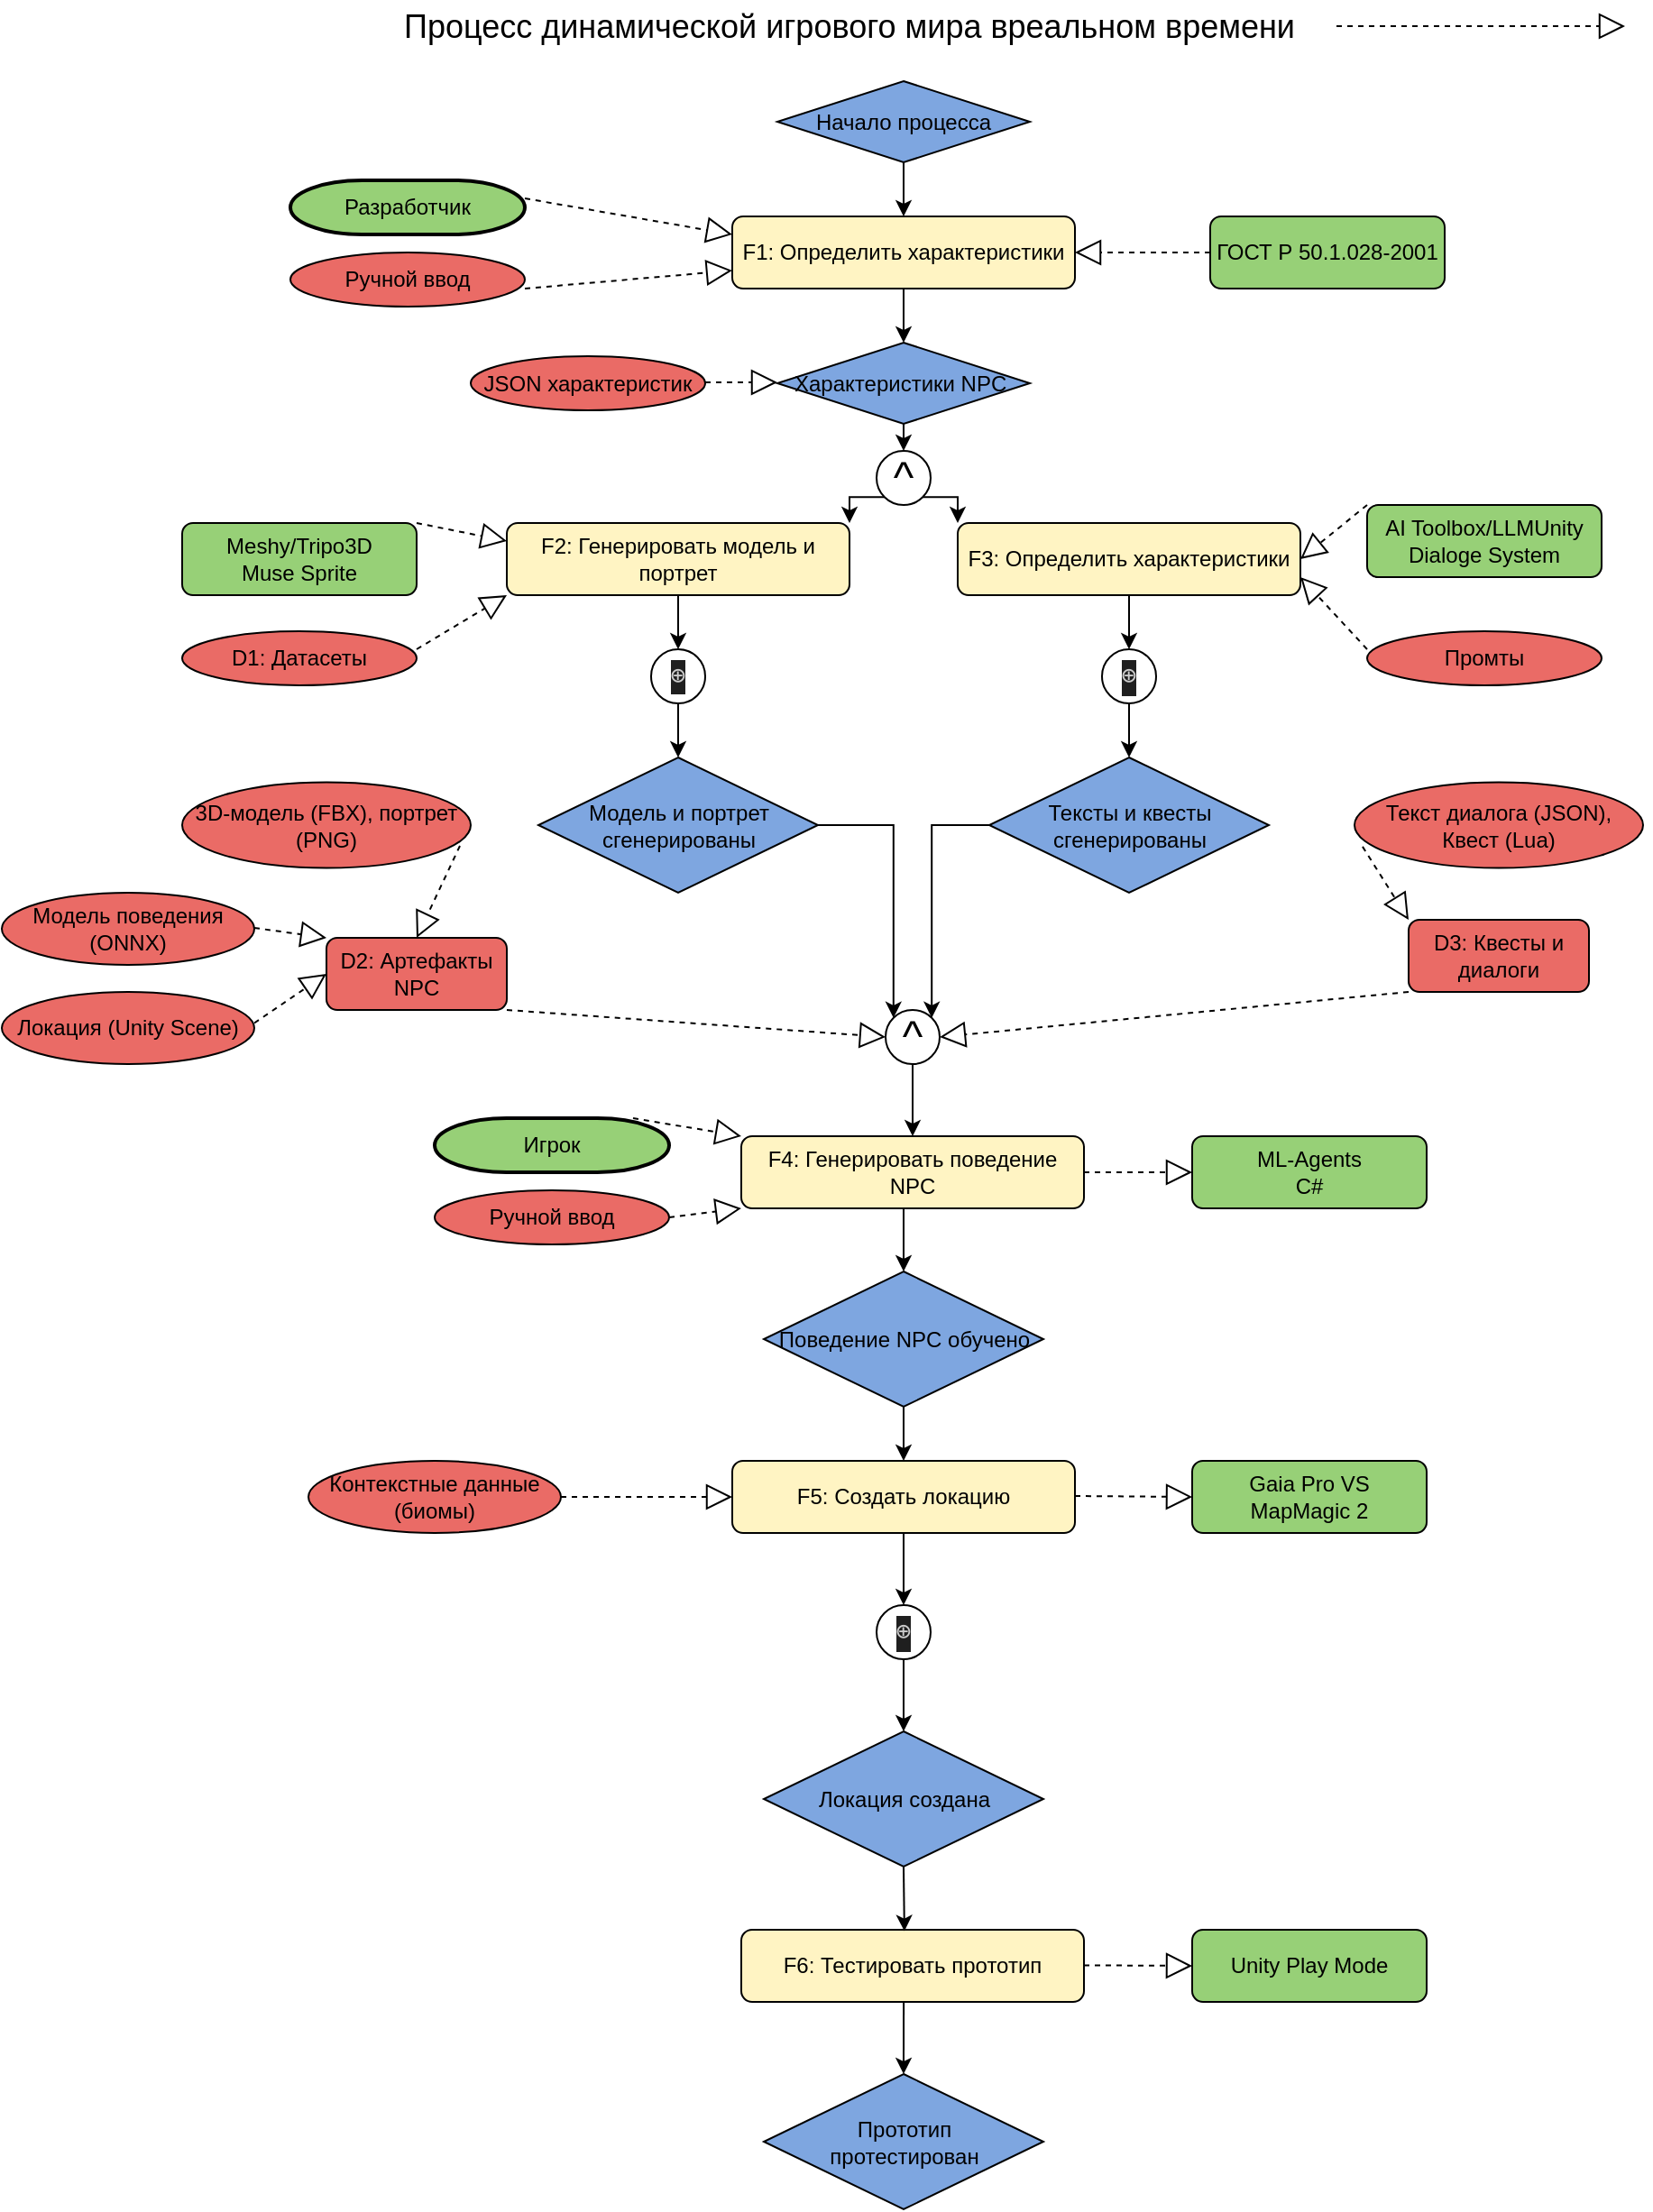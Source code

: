 <mxfile version="28.1.2">
  <diagram name="Страница — 1" id="WOTC2RFd6Ww7UqOvjQHq">
    <mxGraphModel dx="3397" dy="1528" grid="1" gridSize="10" guides="1" tooltips="1" connect="1" arrows="1" fold="1" page="1" pageScale="1" pageWidth="827" pageHeight="1169" math="0" shadow="0">
      <root>
        <mxCell id="0" />
        <mxCell id="1" parent="0" />
        <mxCell id="tVUnhFtpnOFTxOjMob7F-2" value="&lt;font style=&quot;font-size: 18px;&quot;&gt;Процесс динамической игрового мира вреальном времени&lt;/font&gt;" style="text;html=1;align=center;verticalAlign=middle;whiteSpace=wrap;rounded=0;" vertex="1" parent="1">
          <mxGeometry x="20" y="40" width="780" height="30" as="geometry" />
        </mxCell>
        <mxCell id="tVUnhFtpnOFTxOjMob7F-4" value="Ручной ввод" style="ellipse;whiteSpace=wrap;html=1;fillColor=#EA6B66;" vertex="1" parent="1">
          <mxGeometry x="100" y="180" width="130" height="30" as="geometry" />
        </mxCell>
        <mxCell id="tVUnhFtpnOFTxOjMob7F-12" style="edgeStyle=orthogonalEdgeStyle;rounded=0;orthogonalLoop=1;jettySize=auto;html=1;exitX=0.5;exitY=1;exitDx=0;exitDy=0;entryX=0.5;entryY=0;entryDx=0;entryDy=0;" edge="1" parent="1" source="tVUnhFtpnOFTxOjMob7F-5" target="tVUnhFtpnOFTxOjMob7F-7">
          <mxGeometry relative="1" as="geometry" />
        </mxCell>
        <mxCell id="tVUnhFtpnOFTxOjMob7F-5" value="Начало процесса" style="rhombus;whiteSpace=wrap;html=1;fillColor=#7EA6E0;" vertex="1" parent="1">
          <mxGeometry x="370" y="85" width="140" height="45" as="geometry" />
        </mxCell>
        <mxCell id="tVUnhFtpnOFTxOjMob7F-6" value="Разработчик" style="strokeWidth=2;html=1;shape=mxgraph.flowchart.terminator;whiteSpace=wrap;fillColor=#97D077;" vertex="1" parent="1">
          <mxGeometry x="100" y="140" width="130" height="30" as="geometry" />
        </mxCell>
        <mxCell id="tVUnhFtpnOFTxOjMob7F-16" style="edgeStyle=orthogonalEdgeStyle;rounded=0;orthogonalLoop=1;jettySize=auto;html=1;exitX=0.5;exitY=1;exitDx=0;exitDy=0;entryX=0.5;entryY=0;entryDx=0;entryDy=0;" edge="1" parent="1" source="tVUnhFtpnOFTxOjMob7F-7" target="tVUnhFtpnOFTxOjMob7F-15">
          <mxGeometry relative="1" as="geometry" />
        </mxCell>
        <mxCell id="tVUnhFtpnOFTxOjMob7F-7" value="F1: Определить характеристики" style="rounded=1;whiteSpace=wrap;html=1;fillColor=#FFF4C3;" vertex="1" parent="1">
          <mxGeometry x="345" y="160" width="190" height="40" as="geometry" />
        </mxCell>
        <mxCell id="tVUnhFtpnOFTxOjMob7F-9" value="ГОСТ Р 50.1.028-2001" style="rounded=1;whiteSpace=wrap;html=1;fillColor=#97D077;" vertex="1" parent="1">
          <mxGeometry x="610" y="160" width="130" height="40" as="geometry" />
        </mxCell>
        <mxCell id="tVUnhFtpnOFTxOjMob7F-10" value="" style="endArrow=block;dashed=1;endFill=0;endSize=12;html=1;rounded=0;entryX=0;entryY=0.25;entryDx=0;entryDy=0;" edge="1" parent="1" target="tVUnhFtpnOFTxOjMob7F-7">
          <mxGeometry width="160" relative="1" as="geometry">
            <mxPoint x="230" y="150" as="sourcePoint" />
            <mxPoint x="390" y="150" as="targetPoint" />
          </mxGeometry>
        </mxCell>
        <mxCell id="tVUnhFtpnOFTxOjMob7F-11" value="" style="endArrow=block;dashed=1;endFill=0;endSize=12;html=1;rounded=0;entryX=0;entryY=0.75;entryDx=0;entryDy=0;" edge="1" parent="1" target="tVUnhFtpnOFTxOjMob7F-7">
          <mxGeometry width="160" relative="1" as="geometry">
            <mxPoint x="230" y="200" as="sourcePoint" />
            <mxPoint x="345" y="220" as="targetPoint" />
          </mxGeometry>
        </mxCell>
        <mxCell id="tVUnhFtpnOFTxOjMob7F-13" value="" style="endArrow=block;dashed=1;endFill=0;endSize=12;html=1;rounded=0;" edge="1" parent="1">
          <mxGeometry width="160" relative="1" as="geometry">
            <mxPoint x="680" y="54.5" as="sourcePoint" />
            <mxPoint x="840" y="54.5" as="targetPoint" />
          </mxGeometry>
        </mxCell>
        <mxCell id="tVUnhFtpnOFTxOjMob7F-14" value="" style="endArrow=block;dashed=1;endFill=0;endSize=12;html=1;rounded=0;entryX=1;entryY=0.5;entryDx=0;entryDy=0;exitX=0;exitY=0.5;exitDx=0;exitDy=0;" edge="1" parent="1" source="tVUnhFtpnOFTxOjMob7F-9" target="tVUnhFtpnOFTxOjMob7F-7">
          <mxGeometry width="160" relative="1" as="geometry">
            <mxPoint x="560" y="179.5" as="sourcePoint" />
            <mxPoint x="720" y="179.5" as="targetPoint" />
          </mxGeometry>
        </mxCell>
        <mxCell id="tVUnhFtpnOFTxOjMob7F-20" style="edgeStyle=orthogonalEdgeStyle;rounded=0;orthogonalLoop=1;jettySize=auto;html=1;exitX=0.5;exitY=1;exitDx=0;exitDy=0;entryX=0.5;entryY=0;entryDx=0;entryDy=0;" edge="1" parent="1" source="tVUnhFtpnOFTxOjMob7F-15" target="tVUnhFtpnOFTxOjMob7F-19">
          <mxGeometry relative="1" as="geometry" />
        </mxCell>
        <mxCell id="tVUnhFtpnOFTxOjMob7F-15" value="Характеристики NPC&amp;nbsp;" style="rhombus;whiteSpace=wrap;html=1;fillColor=#7EA6E0;" vertex="1" parent="1">
          <mxGeometry x="370" y="230" width="140" height="45" as="geometry" />
        </mxCell>
        <mxCell id="tVUnhFtpnOFTxOjMob7F-17" value="JSON характеристик" style="ellipse;whiteSpace=wrap;html=1;fillColor=#EA6B66;" vertex="1" parent="1">
          <mxGeometry x="200" y="237.5" width="130" height="30" as="geometry" />
        </mxCell>
        <mxCell id="tVUnhFtpnOFTxOjMob7F-18" value="" style="endArrow=block;dashed=1;endFill=0;endSize=12;html=1;rounded=0;" edge="1" parent="1">
          <mxGeometry width="160" relative="1" as="geometry">
            <mxPoint x="330" y="252" as="sourcePoint" />
            <mxPoint x="370" y="252" as="targetPoint" />
          </mxGeometry>
        </mxCell>
        <mxCell id="tVUnhFtpnOFTxOjMob7F-23" style="edgeStyle=orthogonalEdgeStyle;rounded=0;orthogonalLoop=1;jettySize=auto;html=1;exitX=1;exitY=1;exitDx=0;exitDy=0;entryX=0;entryY=0;entryDx=0;entryDy=0;" edge="1" parent="1" source="tVUnhFtpnOFTxOjMob7F-19" target="tVUnhFtpnOFTxOjMob7F-22">
          <mxGeometry relative="1" as="geometry" />
        </mxCell>
        <mxCell id="tVUnhFtpnOFTxOjMob7F-24" style="edgeStyle=orthogonalEdgeStyle;rounded=0;orthogonalLoop=1;jettySize=auto;html=1;exitX=0;exitY=1;exitDx=0;exitDy=0;entryX=1;entryY=0;entryDx=0;entryDy=0;" edge="1" parent="1" source="tVUnhFtpnOFTxOjMob7F-19" target="tVUnhFtpnOFTxOjMob7F-21">
          <mxGeometry relative="1" as="geometry" />
        </mxCell>
        <mxCell id="tVUnhFtpnOFTxOjMob7F-19" value="&lt;font style=&quot;font-size: 24px;&quot;&gt;^&lt;/font&gt;" style="ellipse;whiteSpace=wrap;html=1;aspect=fixed;" vertex="1" parent="1">
          <mxGeometry x="425" y="290" width="30" height="30" as="geometry" />
        </mxCell>
        <mxCell id="tVUnhFtpnOFTxOjMob7F-35" style="edgeStyle=orthogonalEdgeStyle;rounded=0;orthogonalLoop=1;jettySize=auto;html=1;exitX=0.5;exitY=1;exitDx=0;exitDy=0;" edge="1" parent="1" source="tVUnhFtpnOFTxOjMob7F-21" target="tVUnhFtpnOFTxOjMob7F-33">
          <mxGeometry relative="1" as="geometry" />
        </mxCell>
        <mxCell id="tVUnhFtpnOFTxOjMob7F-21" value="F2: Генерировать модель и портрет" style="rounded=1;whiteSpace=wrap;html=1;fillColor=#FFF4C3;" vertex="1" parent="1">
          <mxGeometry x="220" y="330" width="190" height="40" as="geometry" />
        </mxCell>
        <mxCell id="tVUnhFtpnOFTxOjMob7F-36" style="edgeStyle=orthogonalEdgeStyle;rounded=0;orthogonalLoop=1;jettySize=auto;html=1;exitX=0.5;exitY=1;exitDx=0;exitDy=0;entryX=0.5;entryY=0;entryDx=0;entryDy=0;" edge="1" parent="1" source="tVUnhFtpnOFTxOjMob7F-22" target="tVUnhFtpnOFTxOjMob7F-34">
          <mxGeometry relative="1" as="geometry" />
        </mxCell>
        <mxCell id="tVUnhFtpnOFTxOjMob7F-22" value="F3: Определить характеристики" style="rounded=1;whiteSpace=wrap;html=1;fillColor=#FFF4C3;" vertex="1" parent="1">
          <mxGeometry x="470" y="330" width="190" height="40" as="geometry" />
        </mxCell>
        <mxCell id="tVUnhFtpnOFTxOjMob7F-25" value="Meshy/Tripo3D&lt;br&gt;Muse Sprite" style="rounded=1;whiteSpace=wrap;html=1;fillColor=#97D077;" vertex="1" parent="1">
          <mxGeometry x="40" y="330" width="130" height="40" as="geometry" />
        </mxCell>
        <mxCell id="tVUnhFtpnOFTxOjMob7F-26" value="D1: Датасеты" style="ellipse;whiteSpace=wrap;html=1;fillColor=#EA6B66;" vertex="1" parent="1">
          <mxGeometry x="40" y="390" width="130" height="30" as="geometry" />
        </mxCell>
        <mxCell id="tVUnhFtpnOFTxOjMob7F-27" value="" style="endArrow=block;dashed=1;endFill=0;endSize=12;html=1;rounded=0;entryX=0;entryY=1;entryDx=0;entryDy=0;" edge="1" parent="1" target="tVUnhFtpnOFTxOjMob7F-21">
          <mxGeometry width="160" relative="1" as="geometry">
            <mxPoint x="170" y="400" as="sourcePoint" />
            <mxPoint x="285" y="390" as="targetPoint" />
          </mxGeometry>
        </mxCell>
        <mxCell id="tVUnhFtpnOFTxOjMob7F-28" value="" style="endArrow=block;dashed=1;endFill=0;endSize=12;html=1;rounded=0;" edge="1" parent="1">
          <mxGeometry width="160" relative="1" as="geometry">
            <mxPoint x="170" y="330" as="sourcePoint" />
            <mxPoint x="220" y="340" as="targetPoint" />
          </mxGeometry>
        </mxCell>
        <mxCell id="tVUnhFtpnOFTxOjMob7F-29" value="AI Toolbox/LLMUnity&lt;br&gt;Dialoge System" style="rounded=1;whiteSpace=wrap;html=1;fillColor=#97D077;" vertex="1" parent="1">
          <mxGeometry x="697" y="320" width="130" height="40" as="geometry" />
        </mxCell>
        <mxCell id="tVUnhFtpnOFTxOjMob7F-30" value="Промты" style="ellipse;whiteSpace=wrap;html=1;fillColor=#EA6B66;" vertex="1" parent="1">
          <mxGeometry x="697" y="390" width="130" height="30" as="geometry" />
        </mxCell>
        <mxCell id="tVUnhFtpnOFTxOjMob7F-31" value="" style="endArrow=block;dashed=1;endFill=0;endSize=12;html=1;rounded=0;entryX=1;entryY=0.75;entryDx=0;entryDy=0;" edge="1" parent="1" target="tVUnhFtpnOFTxOjMob7F-22">
          <mxGeometry width="160" relative="1" as="geometry">
            <mxPoint x="697" y="400" as="sourcePoint" />
            <mxPoint x="670" y="370" as="targetPoint" />
          </mxGeometry>
        </mxCell>
        <mxCell id="tVUnhFtpnOFTxOjMob7F-32" value="" style="endArrow=block;dashed=1;endFill=0;endSize=12;html=1;rounded=0;exitX=0;exitY=0;exitDx=0;exitDy=0;entryX=1;entryY=0.5;entryDx=0;entryDy=0;" edge="1" parent="1" source="tVUnhFtpnOFTxOjMob7F-29" target="tVUnhFtpnOFTxOjMob7F-22">
          <mxGeometry width="160" relative="1" as="geometry">
            <mxPoint x="640" y="280" as="sourcePoint" />
            <mxPoint x="670" y="340" as="targetPoint" />
          </mxGeometry>
        </mxCell>
        <mxCell id="tVUnhFtpnOFTxOjMob7F-41" style="edgeStyle=orthogonalEdgeStyle;rounded=0;orthogonalLoop=1;jettySize=auto;html=1;exitX=0.5;exitY=1;exitDx=0;exitDy=0;entryX=0.5;entryY=0;entryDx=0;entryDy=0;" edge="1" parent="1" source="tVUnhFtpnOFTxOjMob7F-33" target="tVUnhFtpnOFTxOjMob7F-37">
          <mxGeometry relative="1" as="geometry" />
        </mxCell>
        <mxCell id="tVUnhFtpnOFTxOjMob7F-33" value="&lt;div style=&quot;color: rgb(204, 204, 204); background-color: rgb(31, 31, 31); font-family: Consolas, &amp;quot;Courier New&amp;quot;, monospace; font-size: 14px; line-height: 19px; white-space: pre;&quot;&gt;⊕&lt;/div&gt;" style="ellipse;whiteSpace=wrap;html=1;aspect=fixed;" vertex="1" parent="1">
          <mxGeometry x="300" y="400" width="30" height="30" as="geometry" />
        </mxCell>
        <mxCell id="tVUnhFtpnOFTxOjMob7F-40" style="edgeStyle=orthogonalEdgeStyle;rounded=0;orthogonalLoop=1;jettySize=auto;html=1;exitX=0.5;exitY=1;exitDx=0;exitDy=0;entryX=0.5;entryY=0;entryDx=0;entryDy=0;" edge="1" parent="1" source="tVUnhFtpnOFTxOjMob7F-34" target="tVUnhFtpnOFTxOjMob7F-39">
          <mxGeometry relative="1" as="geometry" />
        </mxCell>
        <mxCell id="tVUnhFtpnOFTxOjMob7F-34" value="&lt;div style=&quot;background-color: rgb(31, 31, 31); line-height: 19px; color: rgb(204, 204, 204);&quot;&gt;&lt;font face=&quot;Consolas, Courier New, monospace&quot; color=&quot;#cccccc&quot;&gt;&lt;span style=&quot;font-size: 14px; white-space: pre;&quot;&gt;⊕&lt;/span&gt;&lt;/font&gt;&lt;/div&gt;" style="ellipse;whiteSpace=wrap;html=1;aspect=fixed;" vertex="1" parent="1">
          <mxGeometry x="550" y="400" width="30" height="30" as="geometry" />
        </mxCell>
        <mxCell id="tVUnhFtpnOFTxOjMob7F-44" style="edgeStyle=orthogonalEdgeStyle;rounded=0;orthogonalLoop=1;jettySize=auto;html=1;exitX=1;exitY=0.5;exitDx=0;exitDy=0;entryX=0;entryY=0;entryDx=0;entryDy=0;" edge="1" parent="1" source="tVUnhFtpnOFTxOjMob7F-37" target="tVUnhFtpnOFTxOjMob7F-42">
          <mxGeometry relative="1" as="geometry" />
        </mxCell>
        <mxCell id="tVUnhFtpnOFTxOjMob7F-37" value="Модель и портрет сгенерированы" style="rhombus;whiteSpace=wrap;html=1;fillColor=#7EA6E0;" vertex="1" parent="1">
          <mxGeometry x="237.5" y="460" width="155" height="75" as="geometry" />
        </mxCell>
        <mxCell id="tVUnhFtpnOFTxOjMob7F-43" style="edgeStyle=orthogonalEdgeStyle;rounded=0;orthogonalLoop=1;jettySize=auto;html=1;exitX=0;exitY=0.5;exitDx=0;exitDy=0;entryX=1;entryY=0;entryDx=0;entryDy=0;" edge="1" parent="1" source="tVUnhFtpnOFTxOjMob7F-39" target="tVUnhFtpnOFTxOjMob7F-42">
          <mxGeometry relative="1" as="geometry" />
        </mxCell>
        <mxCell id="tVUnhFtpnOFTxOjMob7F-39" value="Тексты и квесты сгенерированы" style="rhombus;whiteSpace=wrap;html=1;fillColor=#7EA6E0;" vertex="1" parent="1">
          <mxGeometry x="487.5" y="460" width="155" height="75" as="geometry" />
        </mxCell>
        <mxCell id="tVUnhFtpnOFTxOjMob7F-54" style="edgeStyle=orthogonalEdgeStyle;rounded=0;orthogonalLoop=1;jettySize=auto;html=1;exitX=0.5;exitY=1;exitDx=0;exitDy=0;entryX=0.5;entryY=0;entryDx=0;entryDy=0;" edge="1" parent="1" source="tVUnhFtpnOFTxOjMob7F-42" target="tVUnhFtpnOFTxOjMob7F-53">
          <mxGeometry relative="1" as="geometry" />
        </mxCell>
        <mxCell id="tVUnhFtpnOFTxOjMob7F-42" value="&lt;font style=&quot;font-size: 24px;&quot;&gt;^&lt;/font&gt;" style="ellipse;whiteSpace=wrap;html=1;aspect=fixed;" vertex="1" parent="1">
          <mxGeometry x="430" y="600" width="30" height="30" as="geometry" />
        </mxCell>
        <mxCell id="tVUnhFtpnOFTxOjMob7F-45" value="Текст диалога (JSON), Квест (Lua)" style="ellipse;whiteSpace=wrap;html=1;fillColor=#EA6B66;" vertex="1" parent="1">
          <mxGeometry x="690" y="473.75" width="160" height="47.5" as="geometry" />
        </mxCell>
        <mxCell id="tVUnhFtpnOFTxOjMob7F-46" value="D3: Квесты и диалоги" style="rounded=1;whiteSpace=wrap;html=1;fillColor=#EA6B66;" vertex="1" parent="1">
          <mxGeometry x="720" y="550" width="100" height="40" as="geometry" />
        </mxCell>
        <mxCell id="tVUnhFtpnOFTxOjMob7F-47" value="" style="endArrow=block;dashed=1;endFill=0;endSize=12;html=1;rounded=0;exitX=0.028;exitY=0.751;exitDx=0;exitDy=0;exitPerimeter=0;" edge="1" parent="1" source="tVUnhFtpnOFTxOjMob7F-45">
          <mxGeometry width="160" relative="1" as="geometry">
            <mxPoint x="697" y="505" as="sourcePoint" />
            <mxPoint x="720" y="550" as="targetPoint" />
          </mxGeometry>
        </mxCell>
        <mxCell id="tVUnhFtpnOFTxOjMob7F-48" value="" style="endArrow=block;dashed=1;endFill=0;endSize=12;html=1;rounded=0;exitX=0;exitY=1;exitDx=0;exitDy=0;entryX=1;entryY=0.5;entryDx=0;entryDy=0;" edge="1" parent="1" source="tVUnhFtpnOFTxOjMob7F-46" target="tVUnhFtpnOFTxOjMob7F-42">
          <mxGeometry width="160" relative="1" as="geometry">
            <mxPoint x="660" y="650" as="sourcePoint" />
            <mxPoint x="686" y="691" as="targetPoint" />
          </mxGeometry>
        </mxCell>
        <mxCell id="tVUnhFtpnOFTxOjMob7F-49" value="3D-модель (FBX), портрет (PNG)" style="ellipse;whiteSpace=wrap;html=1;fillColor=#EA6B66;" vertex="1" parent="1">
          <mxGeometry x="40" y="473.75" width="160" height="47.5" as="geometry" />
        </mxCell>
        <mxCell id="tVUnhFtpnOFTxOjMob7F-50" value="" style="endArrow=block;dashed=1;endFill=0;endSize=12;html=1;rounded=0;exitX=0.028;exitY=0.751;exitDx=0;exitDy=0;exitPerimeter=0;" edge="1" parent="1">
          <mxGeometry width="160" relative="1" as="geometry">
            <mxPoint x="194" y="509" as="sourcePoint" />
            <mxPoint x="170" y="560" as="targetPoint" />
          </mxGeometry>
        </mxCell>
        <mxCell id="tVUnhFtpnOFTxOjMob7F-51" value="D2: Артефакты NPC" style="rounded=1;whiteSpace=wrap;html=1;fillColor=#EA6B66;" vertex="1" parent="1">
          <mxGeometry x="120" y="560" width="100" height="40" as="geometry" />
        </mxCell>
        <mxCell id="tVUnhFtpnOFTxOjMob7F-52" value="" style="endArrow=block;dashed=1;endFill=0;endSize=12;html=1;rounded=0;entryX=0;entryY=0.5;entryDx=0;entryDy=0;exitX=1;exitY=1;exitDx=0;exitDy=0;" edge="1" parent="1" source="tVUnhFtpnOFTxOjMob7F-51" target="tVUnhFtpnOFTxOjMob7F-42">
          <mxGeometry width="160" relative="1" as="geometry">
            <mxPoint x="220" y="585" as="sourcePoint" />
            <mxPoint x="335" y="605" as="targetPoint" />
          </mxGeometry>
        </mxCell>
        <mxCell id="tVUnhFtpnOFTxOjMob7F-68" style="edgeStyle=orthogonalEdgeStyle;rounded=0;orthogonalLoop=1;jettySize=auto;html=1;exitX=0.5;exitY=1;exitDx=0;exitDy=0;entryX=0.5;entryY=0;entryDx=0;entryDy=0;" edge="1" parent="1" source="tVUnhFtpnOFTxOjMob7F-53" target="tVUnhFtpnOFTxOjMob7F-67">
          <mxGeometry relative="1" as="geometry" />
        </mxCell>
        <mxCell id="tVUnhFtpnOFTxOjMob7F-53" value="F4: Генерировать поведение NPC" style="rounded=1;whiteSpace=wrap;html=1;fillColor=#FFF4C3;" vertex="1" parent="1">
          <mxGeometry x="350" y="670" width="190" height="40" as="geometry" />
        </mxCell>
        <mxCell id="tVUnhFtpnOFTxOjMob7F-55" value="Игрок" style="strokeWidth=2;html=1;shape=mxgraph.flowchart.terminator;whiteSpace=wrap;fillColor=#97D077;" vertex="1" parent="1">
          <mxGeometry x="180" y="660" width="130" height="30" as="geometry" />
        </mxCell>
        <mxCell id="tVUnhFtpnOFTxOjMob7F-56" value="Ручной ввод" style="ellipse;whiteSpace=wrap;html=1;fillColor=#EA6B66;" vertex="1" parent="1">
          <mxGeometry x="180" y="700" width="130" height="30" as="geometry" />
        </mxCell>
        <mxCell id="tVUnhFtpnOFTxOjMob7F-57" value="" style="endArrow=block;dashed=1;endFill=0;endSize=12;html=1;rounded=0;entryX=0;entryY=0;entryDx=0;entryDy=0;exitX=1;exitY=1;exitDx=0;exitDy=0;" edge="1" parent="1" target="tVUnhFtpnOFTxOjMob7F-53">
          <mxGeometry width="160" relative="1" as="geometry">
            <mxPoint x="290" y="660" as="sourcePoint" />
            <mxPoint x="500" y="675" as="targetPoint" />
          </mxGeometry>
        </mxCell>
        <mxCell id="tVUnhFtpnOFTxOjMob7F-58" value="" style="endArrow=block;dashed=1;endFill=0;endSize=12;html=1;rounded=0;entryX=0;entryY=1;entryDx=0;entryDy=0;exitX=1;exitY=0.5;exitDx=0;exitDy=0;" edge="1" parent="1" source="tVUnhFtpnOFTxOjMob7F-56" target="tVUnhFtpnOFTxOjMob7F-53">
          <mxGeometry width="160" relative="1" as="geometry">
            <mxPoint x="300" y="720" as="sourcePoint" />
            <mxPoint x="360" y="730" as="targetPoint" />
          </mxGeometry>
        </mxCell>
        <mxCell id="tVUnhFtpnOFTxOjMob7F-59" value="ML-Agents&lt;br&gt;C#" style="rounded=1;whiteSpace=wrap;html=1;fillColor=#97D077;" vertex="1" parent="1">
          <mxGeometry x="600" y="670" width="130" height="40" as="geometry" />
        </mxCell>
        <mxCell id="tVUnhFtpnOFTxOjMob7F-60" value="" style="endArrow=block;dashed=1;endFill=0;endSize=12;html=1;rounded=0;entryX=0;entryY=0.5;entryDx=0;entryDy=0;exitX=1;exitY=1;exitDx=0;exitDy=0;" edge="1" parent="1" target="tVUnhFtpnOFTxOjMob7F-59">
          <mxGeometry width="160" relative="1" as="geometry">
            <mxPoint x="540" y="690" as="sourcePoint" />
            <mxPoint x="600" y="700" as="targetPoint" />
          </mxGeometry>
        </mxCell>
        <mxCell id="tVUnhFtpnOFTxOjMob7F-61" value="Модель поведения (ONNX)" style="ellipse;whiteSpace=wrap;html=1;fillColor=#EA6B66;" vertex="1" parent="1">
          <mxGeometry x="-60" y="535" width="140" height="40" as="geometry" />
        </mxCell>
        <mxCell id="tVUnhFtpnOFTxOjMob7F-62" value="Локация (Unity Scene)" style="ellipse;whiteSpace=wrap;html=1;fillColor=#EA6B66;" vertex="1" parent="1">
          <mxGeometry x="-60" y="590" width="140" height="40" as="geometry" />
        </mxCell>
        <mxCell id="tVUnhFtpnOFTxOjMob7F-63" value="Контекстные данные (биомы)" style="ellipse;whiteSpace=wrap;html=1;fillColor=#EA6B66;" vertex="1" parent="1">
          <mxGeometry x="110" y="850" width="140" height="40" as="geometry" />
        </mxCell>
        <mxCell id="tVUnhFtpnOFTxOjMob7F-64" value="" style="endArrow=block;dashed=1;endFill=0;endSize=12;html=1;rounded=0;exitX=0.028;exitY=0.751;exitDx=0;exitDy=0;exitPerimeter=0;entryX=0;entryY=0;entryDx=0;entryDy=0;" edge="1" parent="1" target="tVUnhFtpnOFTxOjMob7F-51">
          <mxGeometry width="160" relative="1" as="geometry">
            <mxPoint x="80" y="554.5" as="sourcePoint" />
            <mxPoint x="56" y="605.5" as="targetPoint" />
          </mxGeometry>
        </mxCell>
        <mxCell id="tVUnhFtpnOFTxOjMob7F-65" value="" style="endArrow=block;dashed=1;endFill=0;endSize=12;html=1;rounded=0;exitX=0.028;exitY=0.751;exitDx=0;exitDy=0;exitPerimeter=0;entryX=0;entryY=0.5;entryDx=0;entryDy=0;" edge="1" parent="1" target="tVUnhFtpnOFTxOjMob7F-51">
          <mxGeometry width="160" relative="1" as="geometry">
            <mxPoint x="80" y="607.25" as="sourcePoint" />
            <mxPoint x="120" y="612.75" as="targetPoint" />
          </mxGeometry>
        </mxCell>
        <mxCell id="tVUnhFtpnOFTxOjMob7F-70" style="edgeStyle=orthogonalEdgeStyle;rounded=0;orthogonalLoop=1;jettySize=auto;html=1;exitX=0.5;exitY=1;exitDx=0;exitDy=0;entryX=0.5;entryY=0;entryDx=0;entryDy=0;" edge="1" parent="1" source="tVUnhFtpnOFTxOjMob7F-67" target="tVUnhFtpnOFTxOjMob7F-69">
          <mxGeometry relative="1" as="geometry" />
        </mxCell>
        <mxCell id="tVUnhFtpnOFTxOjMob7F-67" value="Поведение NPC обучено" style="rhombus;whiteSpace=wrap;html=1;fillColor=#7EA6E0;" vertex="1" parent="1">
          <mxGeometry x="362.5" y="745" width="155" height="75" as="geometry" />
        </mxCell>
        <mxCell id="tVUnhFtpnOFTxOjMob7F-77" style="edgeStyle=orthogonalEdgeStyle;rounded=0;orthogonalLoop=1;jettySize=auto;html=1;exitX=0.5;exitY=1;exitDx=0;exitDy=0;entryX=0.5;entryY=0;entryDx=0;entryDy=0;" edge="1" parent="1" source="tVUnhFtpnOFTxOjMob7F-69" target="tVUnhFtpnOFTxOjMob7F-76">
          <mxGeometry relative="1" as="geometry" />
        </mxCell>
        <mxCell id="tVUnhFtpnOFTxOjMob7F-69" value="F5: Создать локацию" style="rounded=1;whiteSpace=wrap;html=1;fillColor=#FFF4C3;" vertex="1" parent="1">
          <mxGeometry x="345" y="850" width="190" height="40" as="geometry" />
        </mxCell>
        <mxCell id="tVUnhFtpnOFTxOjMob7F-72" value="" style="endArrow=block;dashed=1;endFill=0;endSize=12;html=1;rounded=0;entryX=0;entryY=0.5;entryDx=0;entryDy=0;exitX=1;exitY=0.5;exitDx=0;exitDy=0;" edge="1" parent="1" source="tVUnhFtpnOFTxOjMob7F-63" target="tVUnhFtpnOFTxOjMob7F-69">
          <mxGeometry width="160" relative="1" as="geometry">
            <mxPoint x="260" y="872.5" as="sourcePoint" />
            <mxPoint x="300" y="867.5" as="targetPoint" />
          </mxGeometry>
        </mxCell>
        <mxCell id="tVUnhFtpnOFTxOjMob7F-73" value="Gaia Pro VS&lt;div&gt;MapMagic 2&lt;/div&gt;" style="rounded=1;whiteSpace=wrap;html=1;fillColor=#97D077;" vertex="1" parent="1">
          <mxGeometry x="600" y="850" width="130" height="40" as="geometry" />
        </mxCell>
        <mxCell id="tVUnhFtpnOFTxOjMob7F-75" value="" style="endArrow=block;dashed=1;endFill=0;endSize=12;html=1;rounded=0;entryX=0;entryY=0.5;entryDx=0;entryDy=0;exitX=1;exitY=1;exitDx=0;exitDy=0;" edge="1" parent="1" target="tVUnhFtpnOFTxOjMob7F-73">
          <mxGeometry width="160" relative="1" as="geometry">
            <mxPoint x="535" y="869.5" as="sourcePoint" />
            <mxPoint x="595" y="869.5" as="targetPoint" />
          </mxGeometry>
        </mxCell>
        <mxCell id="tVUnhFtpnOFTxOjMob7F-79" style="edgeStyle=orthogonalEdgeStyle;rounded=0;orthogonalLoop=1;jettySize=auto;html=1;exitX=0.5;exitY=1;exitDx=0;exitDy=0;" edge="1" parent="1" source="tVUnhFtpnOFTxOjMob7F-76">
          <mxGeometry relative="1" as="geometry">
            <mxPoint x="440" y="1000" as="targetPoint" />
          </mxGeometry>
        </mxCell>
        <mxCell id="tVUnhFtpnOFTxOjMob7F-76" value="&lt;div style=&quot;background-color: rgb(31, 31, 31); line-height: 19px; color: rgb(204, 204, 204);&quot;&gt;&lt;font face=&quot;Consolas, Courier New, monospace&quot; color=&quot;#cccccc&quot;&gt;&lt;span style=&quot;font-size: 14px; white-space: pre;&quot;&gt;⊕&lt;/span&gt;&lt;/font&gt;&lt;/div&gt;" style="ellipse;whiteSpace=wrap;html=1;aspect=fixed;" vertex="1" parent="1">
          <mxGeometry x="425" y="930" width="30" height="30" as="geometry" />
        </mxCell>
        <mxCell id="tVUnhFtpnOFTxOjMob7F-78" value="Локация создана" style="rhombus;whiteSpace=wrap;html=1;fillColor=#7EA6E0;" vertex="1" parent="1">
          <mxGeometry x="362.5" y="1000" width="155" height="75" as="geometry" />
        </mxCell>
        <mxCell id="tVUnhFtpnOFTxOjMob7F-80" value="F6: Тестировать прототип" style="rounded=1;whiteSpace=wrap;html=1;fillColor=#FFF4C3;" vertex="1" parent="1">
          <mxGeometry x="350" y="1110" width="190" height="40" as="geometry" />
        </mxCell>
        <mxCell id="tVUnhFtpnOFTxOjMob7F-82" value="Прототип&lt;br&gt;протестирован" style="rhombus;whiteSpace=wrap;html=1;fillColor=#7EA6E0;" vertex="1" parent="1">
          <mxGeometry x="362.5" y="1190" width="155" height="75" as="geometry" />
        </mxCell>
        <mxCell id="tVUnhFtpnOFTxOjMob7F-83" style="edgeStyle=orthogonalEdgeStyle;rounded=0;orthogonalLoop=1;jettySize=auto;html=1;exitX=0.5;exitY=1;exitDx=0;exitDy=0;entryX=0.476;entryY=0.02;entryDx=0;entryDy=0;entryPerimeter=0;" edge="1" parent="1" source="tVUnhFtpnOFTxOjMob7F-78" target="tVUnhFtpnOFTxOjMob7F-80">
          <mxGeometry relative="1" as="geometry" />
        </mxCell>
        <mxCell id="tVUnhFtpnOFTxOjMob7F-85" value="" style="endArrow=classic;html=1;rounded=0;exitX=0.474;exitY=1;exitDx=0;exitDy=0;exitPerimeter=0;entryX=0.5;entryY=0;entryDx=0;entryDy=0;" edge="1" parent="1" source="tVUnhFtpnOFTxOjMob7F-80" target="tVUnhFtpnOFTxOjMob7F-82">
          <mxGeometry width="50" height="50" relative="1" as="geometry">
            <mxPoint x="450" y="1190" as="sourcePoint" />
            <mxPoint x="500" y="1140" as="targetPoint" />
          </mxGeometry>
        </mxCell>
        <mxCell id="tVUnhFtpnOFTxOjMob7F-86" value="Unity Play Mode" style="rounded=1;whiteSpace=wrap;html=1;fillColor=#97D077;" vertex="1" parent="1">
          <mxGeometry x="600" y="1110" width="130" height="40" as="geometry" />
        </mxCell>
        <mxCell id="tVUnhFtpnOFTxOjMob7F-87" value="" style="endArrow=block;dashed=1;endFill=0;endSize=12;html=1;rounded=0;exitX=1;exitY=1;exitDx=0;exitDy=0;" edge="1" parent="1">
          <mxGeometry width="160" relative="1" as="geometry">
            <mxPoint x="540" y="1129.7" as="sourcePoint" />
            <mxPoint x="600" y="1130" as="targetPoint" />
          </mxGeometry>
        </mxCell>
      </root>
    </mxGraphModel>
  </diagram>
</mxfile>
